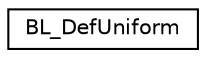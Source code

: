 digraph G
{
  edge [fontname="Helvetica",fontsize="10",labelfontname="Helvetica",labelfontsize="10"];
  node [fontname="Helvetica",fontsize="10",shape=record];
  rankdir=LR;
  Node1 [label="BL_DefUniform",height=0.2,width=0.4,color="black", fillcolor="white", style="filled",URL="$d5/d1e/classBL__DefUniform.html"];
}
